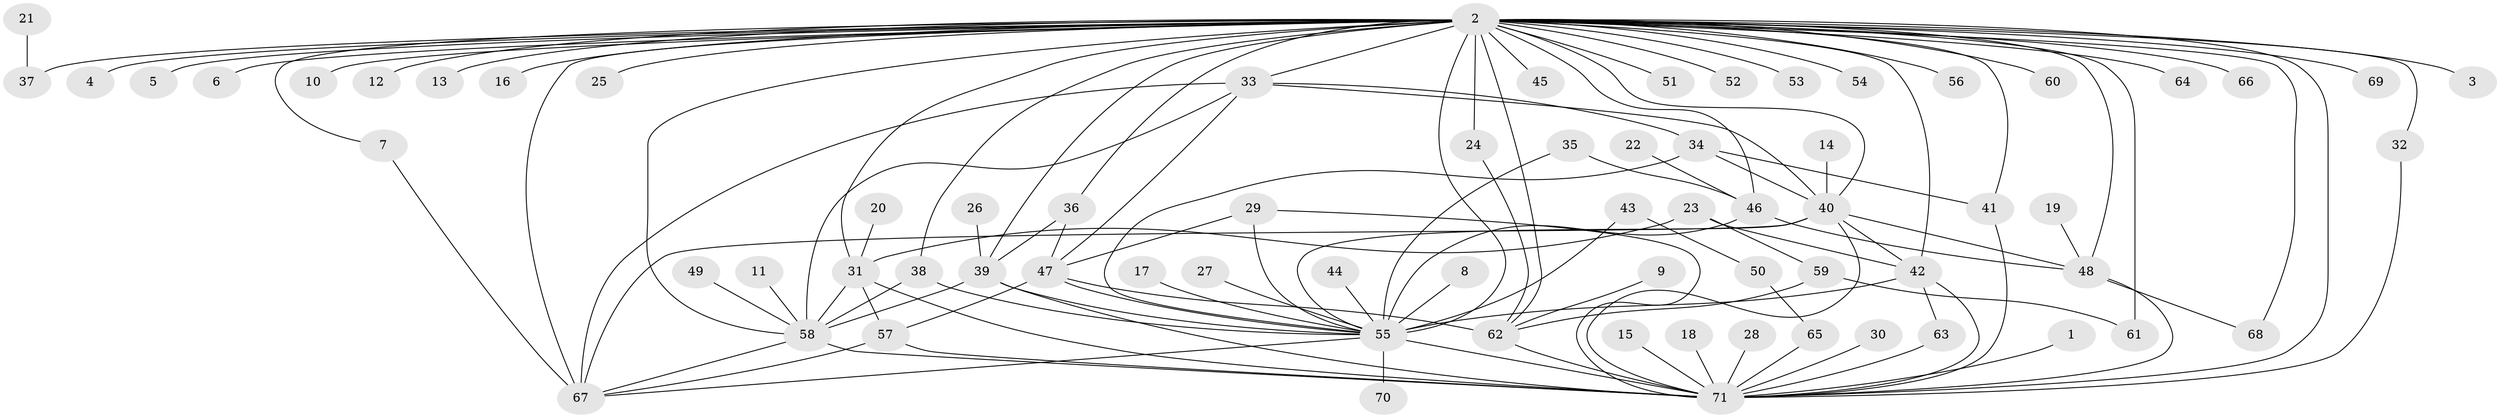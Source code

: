 // original degree distribution, {13: 0.007042253521126761, 41: 0.007042253521126761, 4: 0.08450704225352113, 2: 0.22535211267605634, 1: 0.4154929577464789, 7: 0.02112676056338028, 5: 0.07042253521126761, 9: 0.014084507042253521, 15: 0.007042253521126761, 3: 0.11971830985915492, 11: 0.007042253521126761, 6: 0.014084507042253521, 17: 0.007042253521126761}
// Generated by graph-tools (version 1.1) at 2025/26/03/09/25 03:26:06]
// undirected, 71 vertices, 118 edges
graph export_dot {
graph [start="1"]
  node [color=gray90,style=filled];
  1;
  2;
  3;
  4;
  5;
  6;
  7;
  8;
  9;
  10;
  11;
  12;
  13;
  14;
  15;
  16;
  17;
  18;
  19;
  20;
  21;
  22;
  23;
  24;
  25;
  26;
  27;
  28;
  29;
  30;
  31;
  32;
  33;
  34;
  35;
  36;
  37;
  38;
  39;
  40;
  41;
  42;
  43;
  44;
  45;
  46;
  47;
  48;
  49;
  50;
  51;
  52;
  53;
  54;
  55;
  56;
  57;
  58;
  59;
  60;
  61;
  62;
  63;
  64;
  65;
  66;
  67;
  68;
  69;
  70;
  71;
  1 -- 71 [weight=1.0];
  2 -- 3 [weight=1.0];
  2 -- 4 [weight=1.0];
  2 -- 5 [weight=1.0];
  2 -- 6 [weight=1.0];
  2 -- 7 [weight=1.0];
  2 -- 10 [weight=1.0];
  2 -- 12 [weight=1.0];
  2 -- 13 [weight=1.0];
  2 -- 16 [weight=1.0];
  2 -- 24 [weight=1.0];
  2 -- 25 [weight=1.0];
  2 -- 31 [weight=1.0];
  2 -- 32 [weight=1.0];
  2 -- 33 [weight=1.0];
  2 -- 36 [weight=1.0];
  2 -- 37 [weight=1.0];
  2 -- 38 [weight=1.0];
  2 -- 39 [weight=1.0];
  2 -- 40 [weight=2.0];
  2 -- 41 [weight=1.0];
  2 -- 42 [weight=1.0];
  2 -- 45 [weight=1.0];
  2 -- 46 [weight=1.0];
  2 -- 48 [weight=1.0];
  2 -- 51 [weight=1.0];
  2 -- 52 [weight=1.0];
  2 -- 53 [weight=1.0];
  2 -- 54 [weight=1.0];
  2 -- 55 [weight=4.0];
  2 -- 56 [weight=1.0];
  2 -- 58 [weight=1.0];
  2 -- 60 [weight=1.0];
  2 -- 61 [weight=1.0];
  2 -- 62 [weight=1.0];
  2 -- 64 [weight=1.0];
  2 -- 66 [weight=1.0];
  2 -- 67 [weight=3.0];
  2 -- 68 [weight=1.0];
  2 -- 69 [weight=1.0];
  2 -- 71 [weight=3.0];
  7 -- 67 [weight=1.0];
  8 -- 55 [weight=1.0];
  9 -- 62 [weight=1.0];
  11 -- 58 [weight=1.0];
  14 -- 40 [weight=1.0];
  15 -- 71 [weight=1.0];
  17 -- 55 [weight=1.0];
  18 -- 71 [weight=1.0];
  19 -- 48 [weight=1.0];
  20 -- 31 [weight=1.0];
  21 -- 37 [weight=1.0];
  22 -- 46 [weight=1.0];
  23 -- 31 [weight=1.0];
  23 -- 42 [weight=1.0];
  23 -- 59 [weight=1.0];
  24 -- 62 [weight=1.0];
  26 -- 39 [weight=1.0];
  27 -- 55 [weight=1.0];
  28 -- 71 [weight=1.0];
  29 -- 47 [weight=1.0];
  29 -- 55 [weight=1.0];
  29 -- 71 [weight=1.0];
  30 -- 71 [weight=1.0];
  31 -- 57 [weight=1.0];
  31 -- 58 [weight=1.0];
  31 -- 71 [weight=1.0];
  32 -- 71 [weight=1.0];
  33 -- 34 [weight=1.0];
  33 -- 40 [weight=1.0];
  33 -- 47 [weight=1.0];
  33 -- 58 [weight=1.0];
  33 -- 67 [weight=1.0];
  34 -- 40 [weight=2.0];
  34 -- 41 [weight=1.0];
  34 -- 55 [weight=1.0];
  35 -- 46 [weight=1.0];
  35 -- 55 [weight=1.0];
  36 -- 39 [weight=1.0];
  36 -- 47 [weight=1.0];
  38 -- 55 [weight=1.0];
  38 -- 58 [weight=1.0];
  39 -- 55 [weight=2.0];
  39 -- 58 [weight=1.0];
  39 -- 71 [weight=3.0];
  40 -- 42 [weight=1.0];
  40 -- 48 [weight=1.0];
  40 -- 55 [weight=1.0];
  40 -- 67 [weight=1.0];
  40 -- 71 [weight=1.0];
  41 -- 71 [weight=1.0];
  42 -- 55 [weight=2.0];
  42 -- 63 [weight=1.0];
  42 -- 71 [weight=1.0];
  43 -- 50 [weight=1.0];
  43 -- 55 [weight=1.0];
  44 -- 55 [weight=1.0];
  46 -- 48 [weight=1.0];
  46 -- 55 [weight=1.0];
  47 -- 55 [weight=1.0];
  47 -- 57 [weight=1.0];
  47 -- 62 [weight=1.0];
  48 -- 68 [weight=1.0];
  48 -- 71 [weight=2.0];
  49 -- 58 [weight=1.0];
  50 -- 65 [weight=1.0];
  55 -- 67 [weight=1.0];
  55 -- 70 [weight=1.0];
  55 -- 71 [weight=2.0];
  57 -- 67 [weight=1.0];
  57 -- 71 [weight=1.0];
  58 -- 67 [weight=1.0];
  58 -- 71 [weight=1.0];
  59 -- 61 [weight=1.0];
  59 -- 62 [weight=1.0];
  62 -- 71 [weight=1.0];
  63 -- 71 [weight=1.0];
  65 -- 71 [weight=1.0];
}
